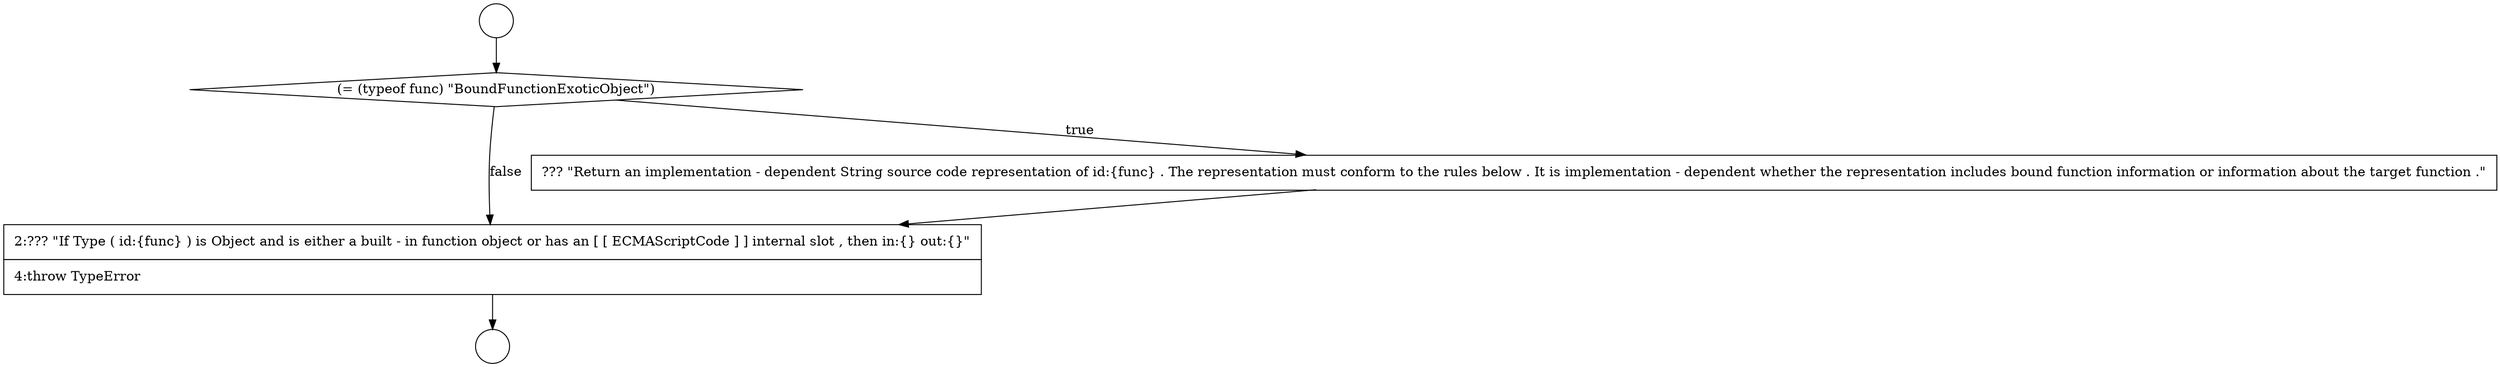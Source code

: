 digraph {
  node11074 [shape=diamond, label=<<font color="black">(= (typeof func) &quot;BoundFunctionExoticObject&quot;)</font>> color="black" fillcolor="white" style=filled]
  node11073 [shape=circle label=" " color="black" fillcolor="white" style=filled]
  node11076 [shape=none, margin=0, label=<<font color="black">
    <table border="0" cellborder="1" cellspacing="0" cellpadding="10">
      <tr><td align="left">2:??? &quot;If Type ( id:{func} ) is Object and is either a built - in function object or has an [ [ ECMAScriptCode ] ] internal slot , then in:{} out:{}&quot;</td></tr>
      <tr><td align="left">4:throw TypeError</td></tr>
    </table>
  </font>> color="black" fillcolor="white" style=filled]
  node11072 [shape=circle label=" " color="black" fillcolor="white" style=filled]
  node11075 [shape=none, margin=0, label=<<font color="black">
    <table border="0" cellborder="1" cellspacing="0" cellpadding="10">
      <tr><td align="left">??? &quot;Return an implementation - dependent String source code representation of id:{func} . The representation must conform to the rules below . It is implementation - dependent whether the representation includes bound function information or information about the target function .&quot;</td></tr>
    </table>
  </font>> color="black" fillcolor="white" style=filled]
  node11072 -> node11074 [ color="black"]
  node11074 -> node11075 [label=<<font color="black">true</font>> color="black"]
  node11074 -> node11076 [label=<<font color="black">false</font>> color="black"]
  node11075 -> node11076 [ color="black"]
  node11076 -> node11073 [ color="black"]
}
